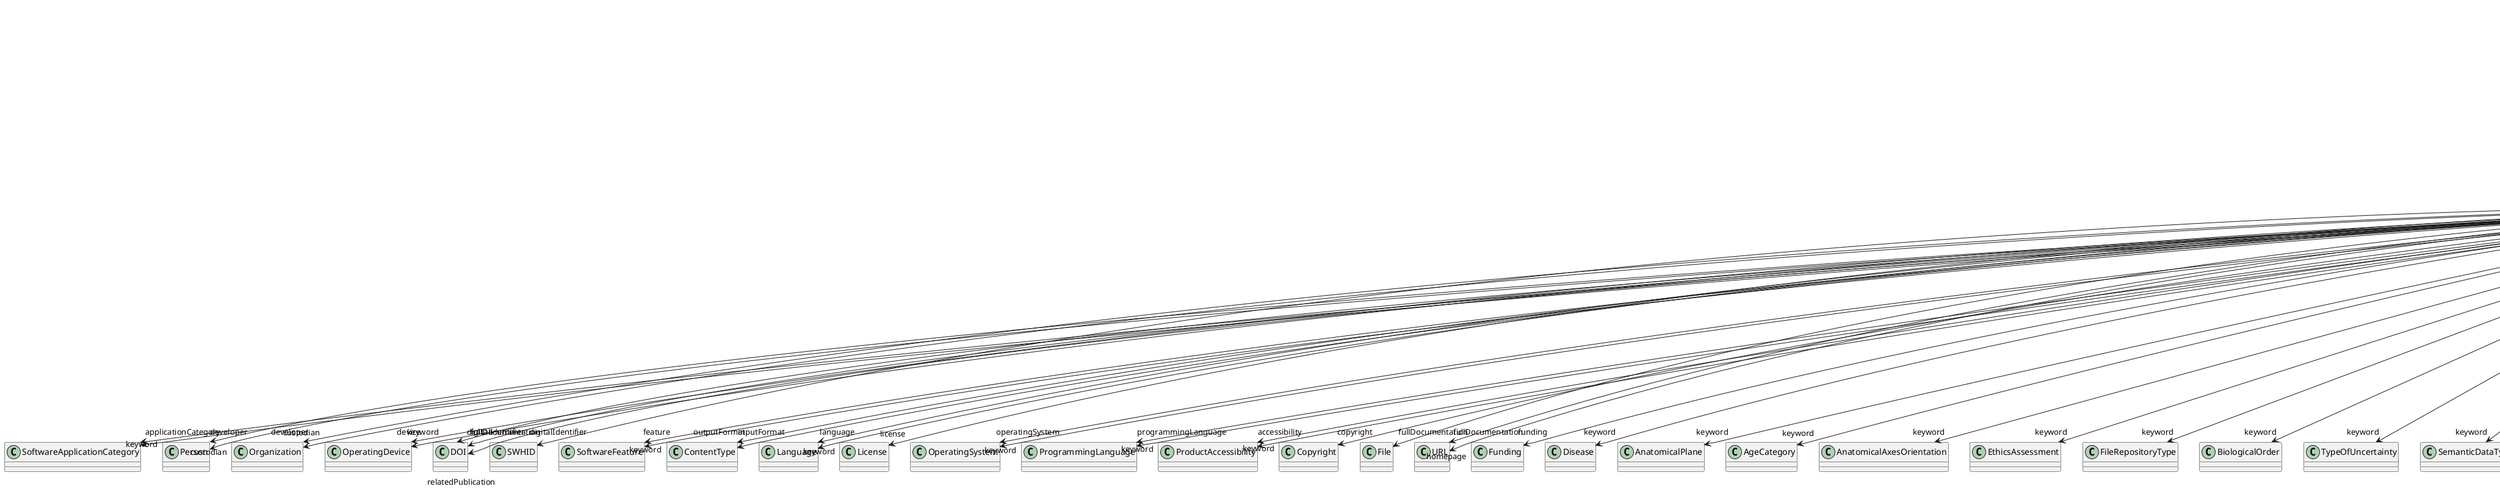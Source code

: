 @startuml
class SoftwareVersion {
+applicationCategory
+developer
+device
+digitalIdentifier
+feature
+requirement
+inputFormat
+isAlternativeVersionOf
+isNewVersionOf
+language
+license
+operatingSystem
+outputFormat
+programmingLanguage
+accessibility
+copyright
+custodian
+description
+fullDocumentation
+fullName
+funding
+homepage
+howToCite
+keyword
+otherContribution
+relatedPublication
+releaseDate
+repository
+shortName
+supportChannel
+versionIdentifier
+versionInnovation

}
SoftwareVersion -d-> "applicationCategory" SoftwareApplicationCategory
SoftwareVersion -d-> "developer" Person
SoftwareVersion -d-> "developer" Organization
SoftwareVersion -d-> "device" OperatingDevice
SoftwareVersion -d-> "digitalIdentifier" DOI
SoftwareVersion -d-> "digitalIdentifier" SWHID
SoftwareVersion -d-> "feature" SoftwareFeature
SoftwareVersion -d-> "inputFormat" ContentType
SoftwareVersion -d-> "isAlternativeVersionOf" SoftwareVersion
SoftwareVersion -d-> "isNewVersionOf" SoftwareVersion
SoftwareVersion -d-> "language" Language
SoftwareVersion -d-> "license" License
SoftwareVersion -d-> "operatingSystem" OperatingSystem
SoftwareVersion -d-> "outputFormat" ContentType
SoftwareVersion -d-> "programmingLanguage" ProgrammingLanguage
SoftwareVersion -d-> "accessibility" ProductAccessibility
SoftwareVersion -d-> "copyright" Copyright
SoftwareVersion -d-> "custodian" Person
SoftwareVersion -d-> "custodian" Organization
SoftwareVersion -d-> "fullDocumentation" DOI
SoftwareVersion -d-> "fullDocumentation" File
SoftwareVersion -d-> "fullDocumentation" URL
SoftwareVersion -d-> "funding" Funding
SoftwareVersion -d-> "homepage" URL
SoftwareVersion -d-> "keyword" Disease
SoftwareVersion -d-> "keyword" AnatomicalPlane
SoftwareVersion -d-> "keyword" AgeCategory
SoftwareVersion -d-> "keyword" ProgrammingLanguage
SoftwareVersion -d-> "keyword" AnatomicalAxesOrientation
SoftwareVersion -d-> "keyword" EthicsAssessment
SoftwareVersion -d-> "keyword" FileRepositoryType
SoftwareVersion -d-> "keyword" BiologicalOrder
SoftwareVersion -d-> "keyword" TypeOfUncertainty
SoftwareVersion -d-> "keyword" SemanticDataType
SoftwareVersion -d-> "keyword" Handedness
SoftwareVersion -d-> "keyword" Technique
SoftwareVersion -d-> "keyword" SubcellularEntity
SoftwareVersion -d-> "keyword" CellType
SoftwareVersion -d-> "keyword" MetaDataModelType
SoftwareVersion -d-> "keyword" CriteriaQualityType
SoftwareVersion -d-> "keyword" ModelScope
SoftwareVersion -d-> "keyword" BiologicalSex
SoftwareVersion -d-> "keyword" QualitativeOverlap
SoftwareVersion -d-> "keyword" Laterality
SoftwareVersion -d-> "keyword" DiseaseModel
SoftwareVersion -d-> "keyword" SoftwareFeature
SoftwareVersion -d-> "keyword" DeviceType
SoftwareVersion -d-> "keyword" SubjectAttribute
SoftwareVersion -d-> "keyword" CellCultureType
SoftwareVersion -d-> "keyword" MolecularEntity
SoftwareVersion -d-> "keyword" CranialWindowType
SoftwareVersion -d-> "keyword" ProductAccessibility
SoftwareVersion -d-> "keyword" PreparationType
SoftwareVersion -d-> "keyword" ActionStatusType
SoftwareVersion -d-> "keyword" AtlasType
SoftwareVersion -d-> "keyword" Service
SoftwareVersion -d-> "keyword" UBERONParcellation
SoftwareVersion -d-> "keyword" TermSuggestion
SoftwareVersion -d-> "keyword" OperatingDevice
SoftwareVersion -d-> "keyword" ContributionType
SoftwareVersion -d-> "keyword" FileBundleGrouping
SoftwareVersion -d-> "keyword" TissueSampleType
SoftwareVersion -d-> "keyword" StimulationApproach
SoftwareVersion -d-> "keyword" TissueSampleAttribute
SoftwareVersion -d-> "keyword" AnnotationType
SoftwareVersion -d-> "keyword" Species
SoftwareVersion -d-> "keyword" SoftwareApplicationCategory
SoftwareVersion -d-> "keyword" DataType
SoftwareVersion -d-> "keyword" ExperimentalApproach
SoftwareVersion -d-> "keyword" GeneticStrainType
SoftwareVersion -d-> "keyword" ModelAbstractionLevel
SoftwareVersion -d-> "keyword" Organ
SoftwareVersion -d-> "keyword" Terminology
SoftwareVersion -d-> "keyword" StimulusType
SoftwareVersion -d-> "keyword" BreedingType
SoftwareVersion -d-> "keyword" OperatingSystem
SoftwareVersion -d-> "keyword" UnitOfMeasurement
SoftwareVersion -d-> "keyword" MeasuredQuantity
SoftwareVersion -d-> "keyword" FileUsageRole
SoftwareVersion -d-> "keyword" PatchClampVariation
SoftwareVersion -d-> "keyword" Language
SoftwareVersion -d-> "otherContribution" Contribution
SoftwareVersion -d-> "relatedPublication" DOI
SoftwareVersion -d-> "relatedPublication" ISBN
SoftwareVersion -d-> "relatedPublication" HANDLE
SoftwareVersion -d-> "repository" FileRepository

@enduml